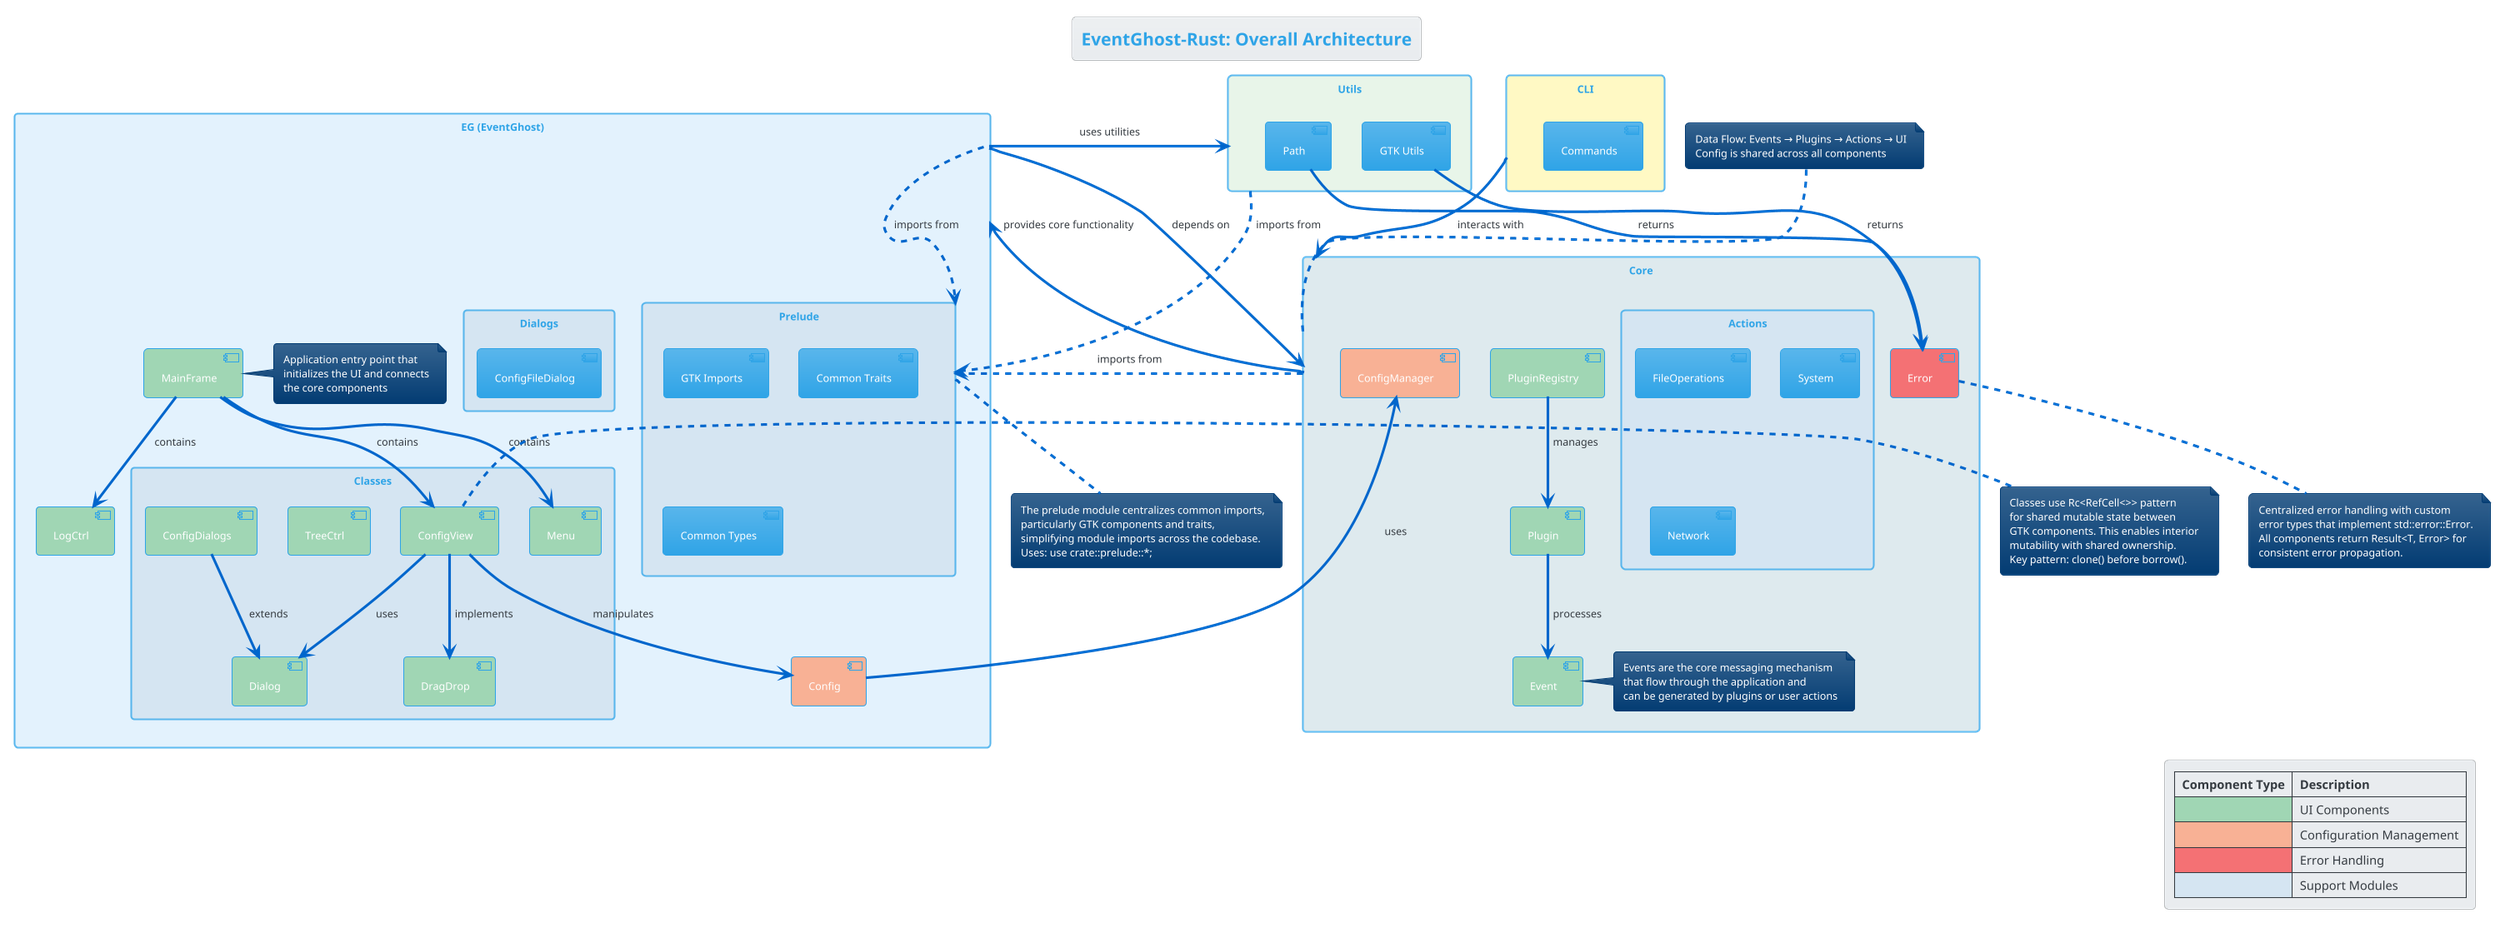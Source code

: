 @startuml EventGhost Rust Architecture
!theme cerulean
skinparam packageStyle rectangle
skinparam componentStyle uml2
skinparam defaultFontName Arial
skinparam ArrowColor #0066CC
skinparam packageBackgroundColor #F5F5F5

' Overall architecture diagram of the EventGhost-Rust project

title EventGhost-Rust: Overall Architecture

' Define main packages
package "Core" as Core #DEEAEE {
    [Error] as CoreError #F47174 
    [Event] as CoreEvent #A0D6B4
    [Plugin] as CorePlugin #A0D6B4
    [PluginRegistry] as CorePluginRegistry #A0D6B4
    [ConfigManager] as CoreConfigManager #F8B195
    
    package "Actions" as Actions #D5E5F2 {
        [FileOperations] as FileOps
        [System] as SystemActions
        [Network] as NetworkActions
    }

    note right of CoreEvent
      Events are the core messaging mechanism
      that flow through the application and
      can be generated by plugins or user actions
    end note
}

package "EG (EventGhost)" as EG #E3F2FD {
    [Config] as EGConfig #F8B195
    [MainFrame] as EGMainFrame #A0D6B4
    [LogCtrl] as EGLogCtrl #A0D6B4
    
    package "Classes" as Classes #D5E5F2 {
        [ConfigView] as ClassConfigView #A0D6B4
        [Dialog] as ClassDialog #A0D6B4
        [ConfigDialogs] as ClassConfigDialogs #A0D6B4
        [DragDrop] as ClassDragDrop #A0D6B4
        [TreeCtrl] as ClassTreeCtrl #A0D6B4
        [Menu] as ClassMenu #A0D6B4
    }
    
    package "Prelude" as Prelude #D5E5F2 {
        [GTK Imports] as GTKImports
        [Common Traits] as CommonTraits
        [Common Types] as CommonTypes
    }
    
    package "Dialogs" as Dialogs #D5E5F2 {
        [ConfigFileDialog] as DialogConfigFile
    }

    note right of EGMainFrame
      Application entry point that
      initializes the UI and connects
      the core components
    end note
}

package "Utils" as Utils #E8F5E9 {
    [Path] as UtilsPath
    [GTK Utils] as UtilsGTK
}

package "CLI" as CLI #FFF9C4 {
    [Commands] as CLICommands
}

' Define relationships
Core --> EG : provides core functionality
EG --> Utils : uses utilities
CLI --> Core : interacts with
EG --> Core : depends on

EGMainFrame --> ClassConfigView : contains
EGMainFrame --> EGLogCtrl : contains
EGMainFrame --> ClassMenu : contains

ClassConfigView --> EGConfig : manipulates
ClassConfigView --> ClassDialog : uses
ClassConfigView --> ClassDragDrop : implements

ClassConfigDialogs --> ClassDialog : extends

Core ..> Prelude : imports from
EG ..> Prelude : imports from
Utils ..> Prelude : imports from

UtilsPath --> CoreError : returns
UtilsGTK --> CoreError : returns

EGConfig --> CoreConfigManager : uses
CorePlugin --> CoreEvent : processes
CorePluginRegistry --> CorePlugin : manages

' Color legend
legend right
  |= Component Type |= Description |
  |<#A0D6B4>| UI Components |
  |<#F8B195>| Configuration Management |
  |<#F47174>| Error Handling |
  |<#D5E5F2>| Support Modules |
endlegend

' Note about prelude pattern
note bottom of Prelude
  The prelude module centralizes common imports,
  particularly GTK components and traits,
  simplifying module imports across the codebase.
  Uses: use crate::prelude::*;
end note

' Note about RefCell pattern
note right of ClassConfigView
  Classes use Rc<RefCell<>> pattern 
  for shared mutable state between
  GTK components. This enables interior 
  mutability with shared ownership.
  Key pattern: clone() before borrow().
end note

' Note about Error handling
note bottom of CoreError
  Centralized error handling with custom
  error types that implement std::error::Error.
  All components return Result<T, Error> for
  consistent error propagation.
end note

' Data flow
note top of Core
  Data Flow: Events → Plugins → Actions → UI
  Config is shared across all components
end note

@enduml 